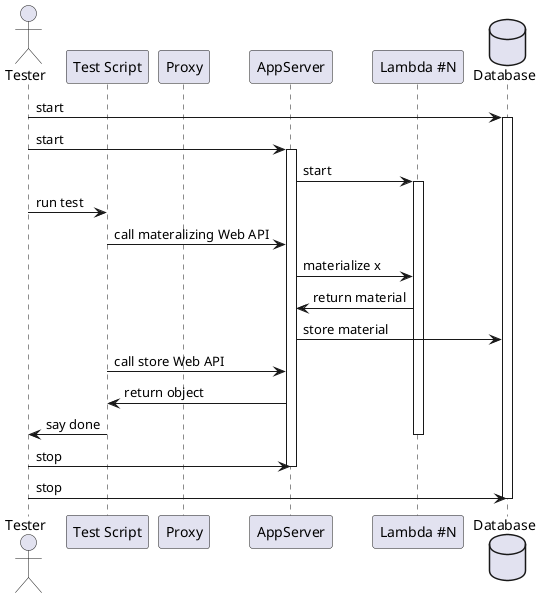 @startuml sequence-web-api
actor       Tester        as tester
participant "Test Script" as script
participant "Proxy"       as proxy
participant AppServer     as server
participant "Lambda #N"   as lambdaN
database    Database      as database

tester -> database : start
activate database
tester -> server   : start
activate server
server  -> lambdaN  : start
activate lambdaN
tester  -> script   : run test
script  -> server   : call materalizing Web API
server  -> lambdaN  : materialize x
lambdaN -> server   : return material
server  -> database : store material
script  -> server   : call store Web API
server  -> script   : return object
script  -> tester   : say done
deactivate lambdaN
tester  -> server   : stop
deactivate server
tester  -> database : stop
deactivate database
@enduml
